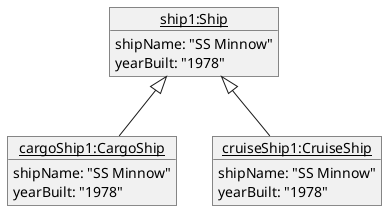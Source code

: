 @startuml
object "<u>ship1:Ship</u>" as s1{
shipName: "SS Minnow"
yearBuilt: "1978"
}
object "<u>cargoShip1:CargoShip</u>" as s2{
shipName: "SS Minnow"
yearBuilt: "1978"
}
object "<u>cruiseShip1:CruiseShip</u>" as s3{
shipName: "SS Minnow"
yearBuilt: "1978"
}

s1  <|-- s2
s1  <|-- s3

@enduml